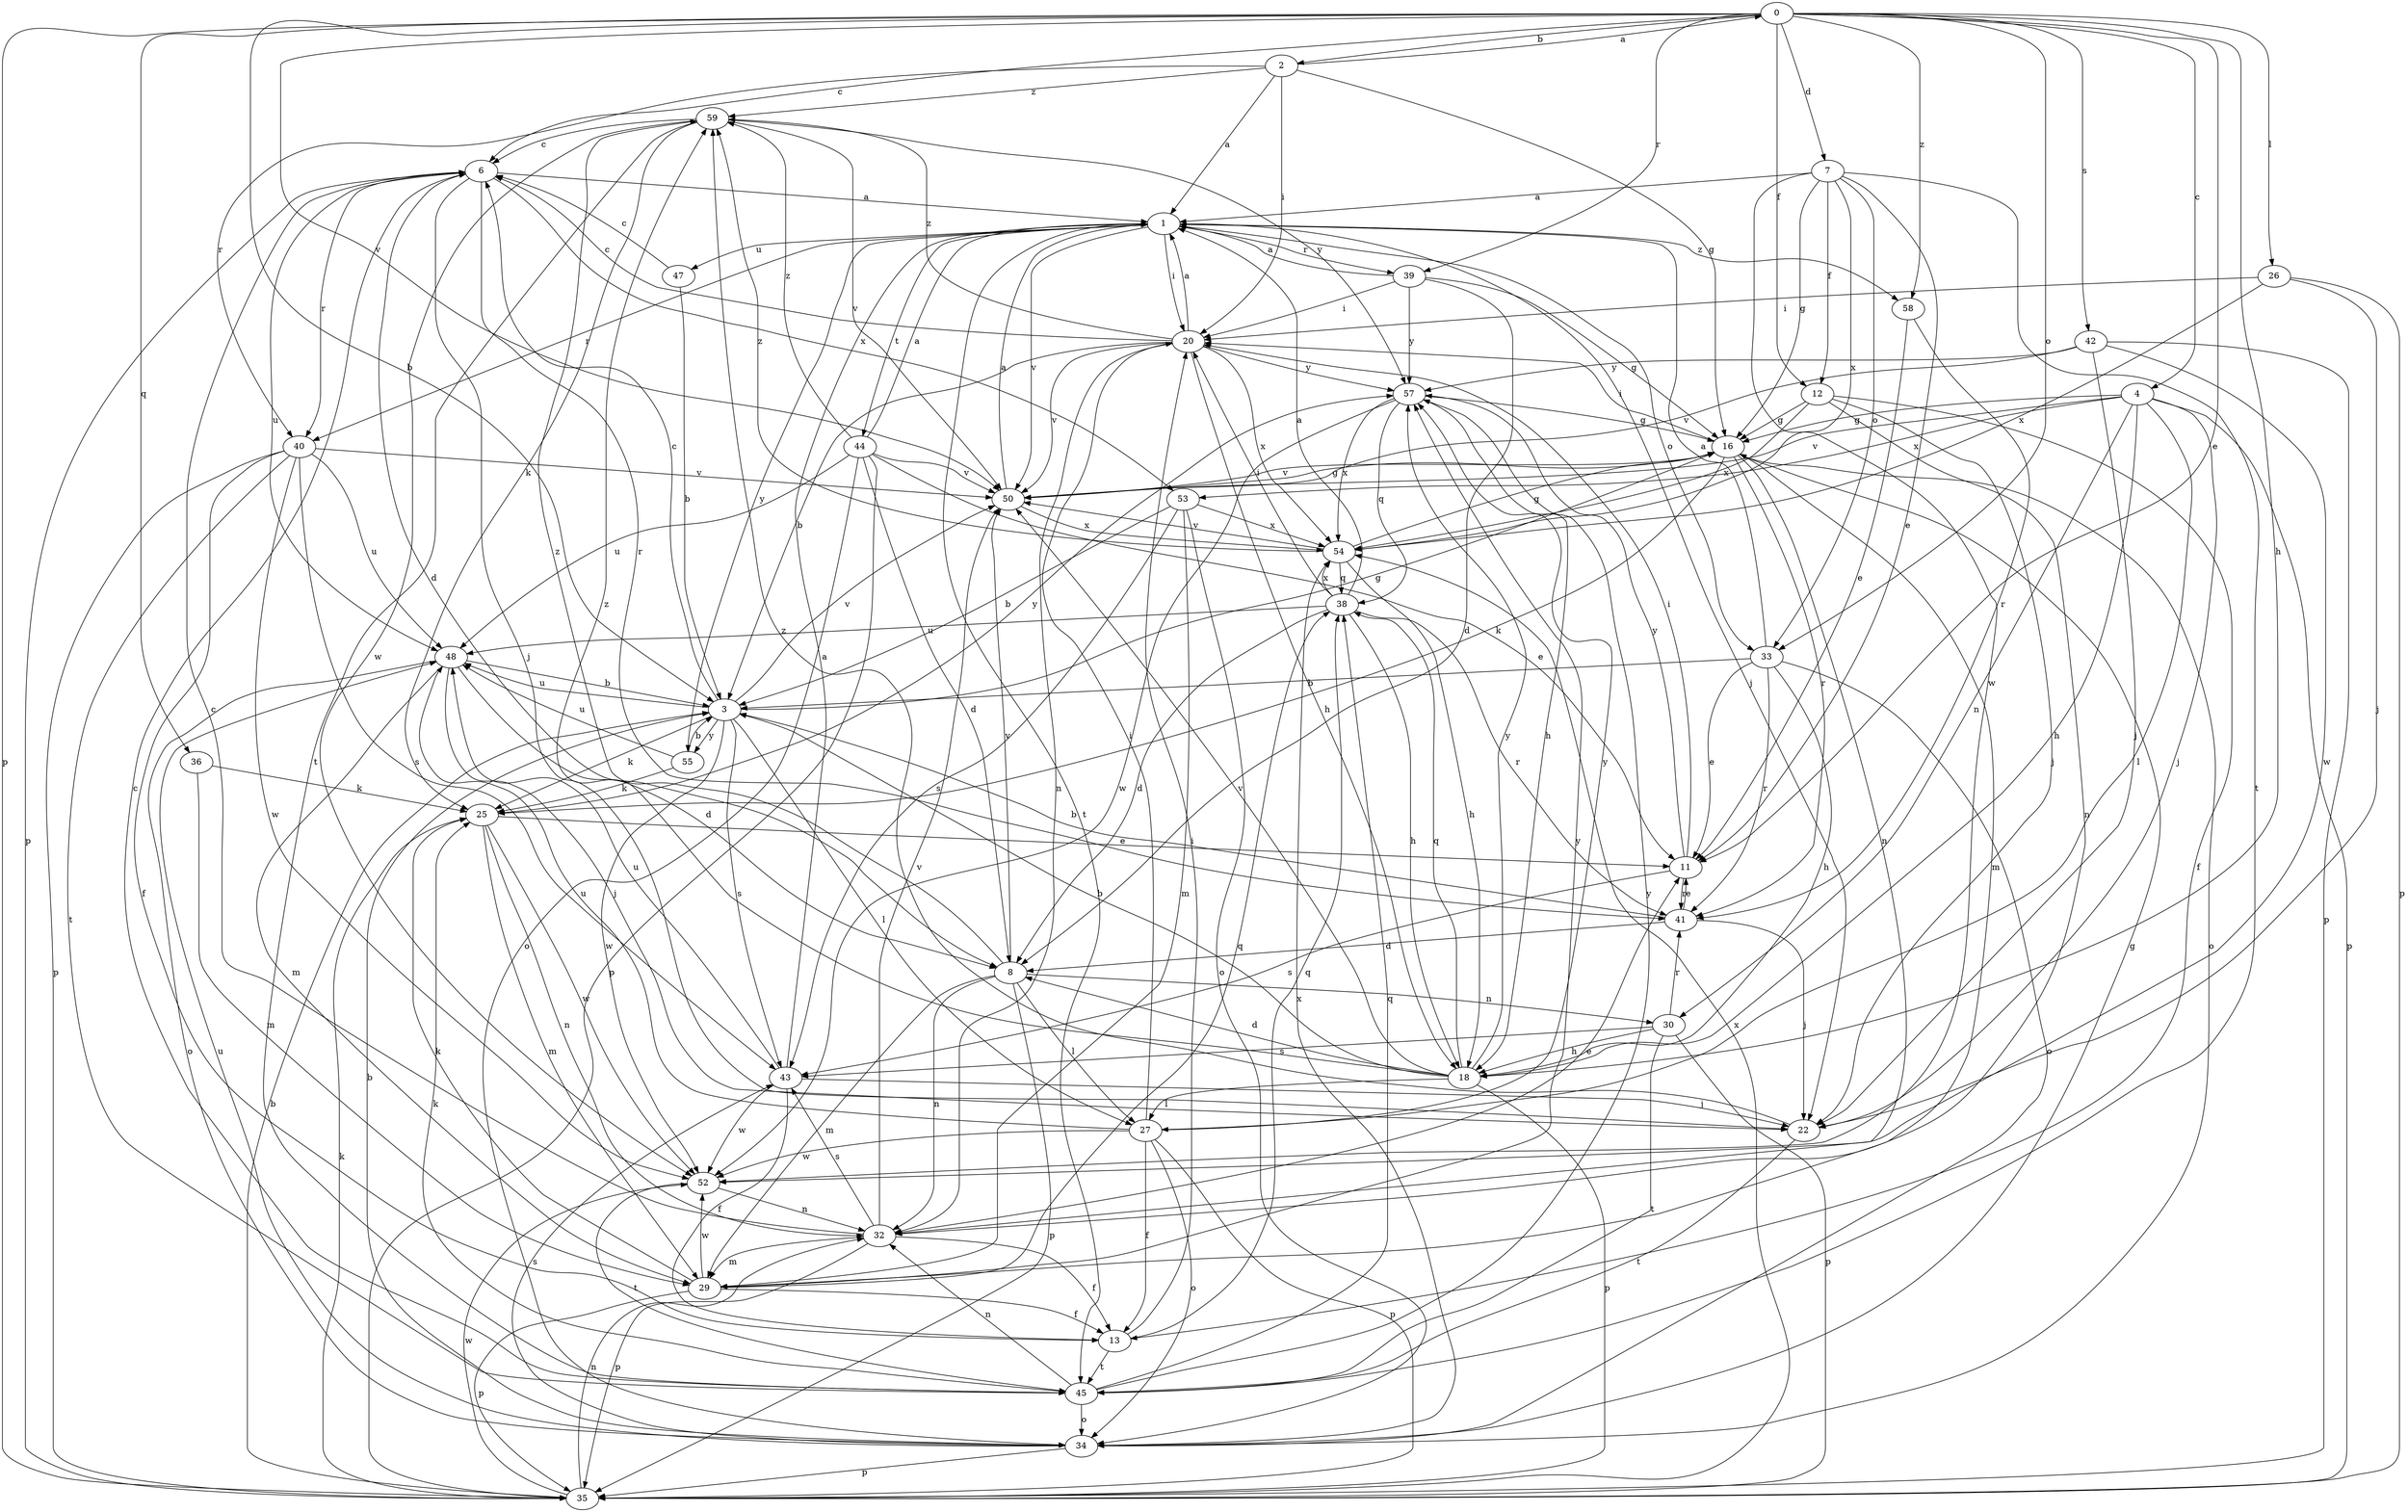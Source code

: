 strict digraph  {
0;
1;
2;
3;
4;
6;
7;
8;
11;
12;
13;
16;
18;
20;
22;
25;
26;
27;
29;
30;
32;
33;
34;
35;
36;
38;
39;
40;
41;
42;
43;
44;
45;
47;
48;
50;
52;
53;
54;
55;
57;
58;
59;
0 -> 2  [label=b];
0 -> 3  [label=b];
0 -> 4  [label=c];
0 -> 6  [label=c];
0 -> 7  [label=d];
0 -> 11  [label=e];
0 -> 12  [label=f];
0 -> 18  [label=h];
0 -> 26  [label=l];
0 -> 33  [label=o];
0 -> 35  [label=p];
0 -> 36  [label=q];
0 -> 39  [label=r];
0 -> 42  [label=s];
0 -> 50  [label=v];
0 -> 58  [label=z];
1 -> 20  [label=i];
1 -> 22  [label=j];
1 -> 33  [label=o];
1 -> 39  [label=r];
1 -> 40  [label=r];
1 -> 44  [label=t];
1 -> 45  [label=t];
1 -> 47  [label=u];
1 -> 50  [label=v];
1 -> 55  [label=y];
1 -> 58  [label=z];
2 -> 0  [label=a];
2 -> 1  [label=a];
2 -> 16  [label=g];
2 -> 20  [label=i];
2 -> 40  [label=r];
2 -> 59  [label=z];
3 -> 6  [label=c];
3 -> 16  [label=g];
3 -> 25  [label=k];
3 -> 27  [label=l];
3 -> 43  [label=s];
3 -> 48  [label=u];
3 -> 50  [label=v];
3 -> 52  [label=w];
3 -> 55  [label=y];
4 -> 16  [label=g];
4 -> 18  [label=h];
4 -> 22  [label=j];
4 -> 27  [label=l];
4 -> 30  [label=n];
4 -> 35  [label=p];
4 -> 50  [label=v];
4 -> 53  [label=x];
6 -> 1  [label=a];
6 -> 8  [label=d];
6 -> 22  [label=j];
6 -> 35  [label=p];
6 -> 40  [label=r];
6 -> 41  [label=r];
6 -> 48  [label=u];
6 -> 53  [label=x];
7 -> 1  [label=a];
7 -> 11  [label=e];
7 -> 12  [label=f];
7 -> 16  [label=g];
7 -> 33  [label=o];
7 -> 45  [label=t];
7 -> 52  [label=w];
7 -> 54  [label=x];
8 -> 27  [label=l];
8 -> 29  [label=m];
8 -> 30  [label=n];
8 -> 32  [label=n];
8 -> 35  [label=p];
8 -> 50  [label=v];
8 -> 59  [label=z];
11 -> 20  [label=i];
11 -> 41  [label=r];
11 -> 43  [label=s];
11 -> 57  [label=y];
12 -> 13  [label=f];
12 -> 16  [label=g];
12 -> 22  [label=j];
12 -> 32  [label=n];
12 -> 54  [label=x];
13 -> 20  [label=i];
13 -> 38  [label=q];
13 -> 45  [label=t];
16 -> 20  [label=i];
16 -> 25  [label=k];
16 -> 29  [label=m];
16 -> 32  [label=n];
16 -> 34  [label=o];
16 -> 41  [label=r];
16 -> 50  [label=v];
18 -> 3  [label=b];
18 -> 8  [label=d];
18 -> 27  [label=l];
18 -> 35  [label=p];
18 -> 38  [label=q];
18 -> 50  [label=v];
18 -> 57  [label=y];
18 -> 59  [label=z];
20 -> 1  [label=a];
20 -> 3  [label=b];
20 -> 6  [label=c];
20 -> 18  [label=h];
20 -> 32  [label=n];
20 -> 50  [label=v];
20 -> 54  [label=x];
20 -> 57  [label=y];
20 -> 59  [label=z];
22 -> 45  [label=t];
22 -> 59  [label=z];
25 -> 11  [label=e];
25 -> 29  [label=m];
25 -> 32  [label=n];
25 -> 52  [label=w];
25 -> 57  [label=y];
26 -> 20  [label=i];
26 -> 22  [label=j];
26 -> 35  [label=p];
26 -> 54  [label=x];
27 -> 13  [label=f];
27 -> 20  [label=i];
27 -> 34  [label=o];
27 -> 35  [label=p];
27 -> 48  [label=u];
27 -> 52  [label=w];
27 -> 57  [label=y];
29 -> 13  [label=f];
29 -> 25  [label=k];
29 -> 35  [label=p];
29 -> 38  [label=q];
29 -> 52  [label=w];
29 -> 57  [label=y];
30 -> 18  [label=h];
30 -> 35  [label=p];
30 -> 41  [label=r];
30 -> 43  [label=s];
30 -> 45  [label=t];
32 -> 6  [label=c];
32 -> 11  [label=e];
32 -> 13  [label=f];
32 -> 29  [label=m];
32 -> 35  [label=p];
32 -> 43  [label=s];
32 -> 50  [label=v];
33 -> 1  [label=a];
33 -> 3  [label=b];
33 -> 11  [label=e];
33 -> 18  [label=h];
33 -> 34  [label=o];
33 -> 41  [label=r];
34 -> 3  [label=b];
34 -> 16  [label=g];
34 -> 35  [label=p];
34 -> 43  [label=s];
34 -> 48  [label=u];
34 -> 54  [label=x];
35 -> 3  [label=b];
35 -> 25  [label=k];
35 -> 32  [label=n];
35 -> 52  [label=w];
35 -> 54  [label=x];
36 -> 25  [label=k];
36 -> 29  [label=m];
38 -> 1  [label=a];
38 -> 8  [label=d];
38 -> 18  [label=h];
38 -> 20  [label=i];
38 -> 41  [label=r];
38 -> 48  [label=u];
38 -> 54  [label=x];
39 -> 1  [label=a];
39 -> 8  [label=d];
39 -> 16  [label=g];
39 -> 20  [label=i];
39 -> 57  [label=y];
40 -> 13  [label=f];
40 -> 35  [label=p];
40 -> 43  [label=s];
40 -> 45  [label=t];
40 -> 48  [label=u];
40 -> 50  [label=v];
40 -> 52  [label=w];
41 -> 3  [label=b];
41 -> 8  [label=d];
41 -> 11  [label=e];
41 -> 22  [label=j];
42 -> 22  [label=j];
42 -> 35  [label=p];
42 -> 50  [label=v];
42 -> 52  [label=w];
42 -> 57  [label=y];
43 -> 1  [label=a];
43 -> 13  [label=f];
43 -> 22  [label=j];
43 -> 48  [label=u];
43 -> 52  [label=w];
44 -> 1  [label=a];
44 -> 8  [label=d];
44 -> 11  [label=e];
44 -> 34  [label=o];
44 -> 35  [label=p];
44 -> 48  [label=u];
44 -> 50  [label=v];
44 -> 59  [label=z];
45 -> 6  [label=c];
45 -> 25  [label=k];
45 -> 32  [label=n];
45 -> 34  [label=o];
45 -> 38  [label=q];
45 -> 57  [label=y];
47 -> 3  [label=b];
47 -> 6  [label=c];
48 -> 3  [label=b];
48 -> 8  [label=d];
48 -> 22  [label=j];
48 -> 29  [label=m];
48 -> 34  [label=o];
50 -> 1  [label=a];
50 -> 16  [label=g];
50 -> 54  [label=x];
52 -> 32  [label=n];
52 -> 45  [label=t];
53 -> 3  [label=b];
53 -> 29  [label=m];
53 -> 34  [label=o];
53 -> 43  [label=s];
53 -> 54  [label=x];
54 -> 16  [label=g];
54 -> 18  [label=h];
54 -> 38  [label=q];
54 -> 50  [label=v];
54 -> 59  [label=z];
55 -> 3  [label=b];
55 -> 25  [label=k];
55 -> 48  [label=u];
57 -> 16  [label=g];
57 -> 18  [label=h];
57 -> 38  [label=q];
57 -> 52  [label=w];
57 -> 54  [label=x];
58 -> 11  [label=e];
58 -> 41  [label=r];
59 -> 6  [label=c];
59 -> 25  [label=k];
59 -> 45  [label=t];
59 -> 50  [label=v];
59 -> 52  [label=w];
59 -> 57  [label=y];
}
